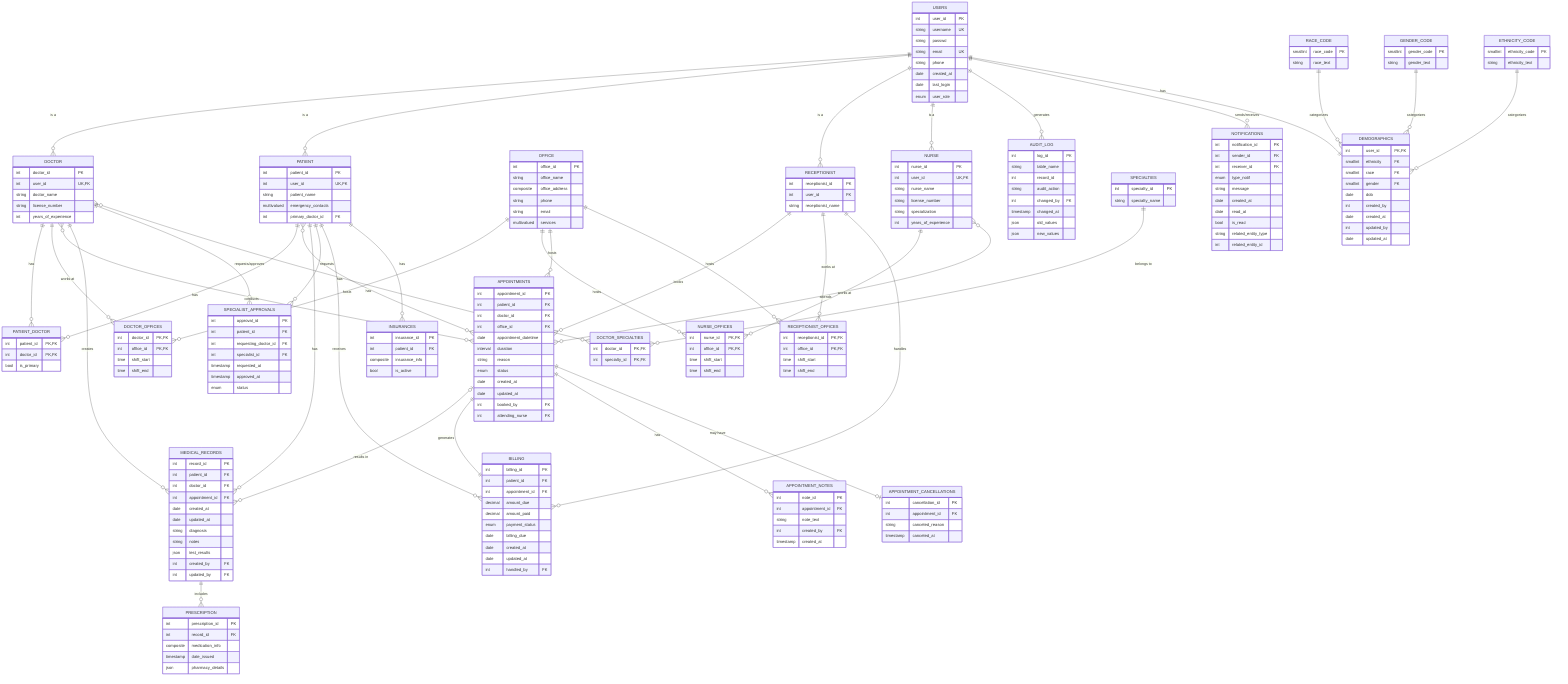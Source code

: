erDiagram
    USERS {
        int user_id PK
        string username UK
        string passwd
        string email UK
        string phone
        date created_at
        date last_login
        enum user_role
    }
    DOCTOR {
        int doctor_id PK
        int user_id UK, FK
        string doctor_name
        string license_number
        int years_of_experience
    }
    PATIENT {
        int patient_id PK
        int user_id UK, FK
        string patient_name
        multivalued emergency_contacts
        int primary_doctor_id FK
    }
    PATIENT_DOCTOR {
        int patient_id PK, FK
        int doctor_id PK, FK
        bool is_primary
    }
    OFFICE {
        int office_id PK
        string office_name
        composite office_address
        string phone
        string email
        multivalued services
    }
    DOCTOR_OFFICES {
        int doctor_id PK, FK
        int office_id PK, FK
        time shift_start
        time shift_end
    }
    NURSE_OFFICES {
        int nurse_id PK, FK
        int office_id PK, FK
        time shift_start
        time shift_end
    }
    RECEPTIONIST_OFFICES {
        int receptionist_id PK, FK
        int office_id PK, FK
        time shift_start
        time shift_end
    }
    APPOINTMENTS {
        int appointment_id PK
        int patient_id FK
        int doctor_id FK
        int office_id FK
        date appointment_datetime
        interval duration
        string reason
        enum status
        date created_at
        date updated_at
        int booked_by FK
        int attending_nurse FK
    }
    MEDICAL_RECORDS {
        int record_id PK
        int patient_id FK
        int doctor_id FK
        int appointment_id FK
        date created_at
        date updated_at
        string diagnosis
        string notes
        json test_results
        int created_by FK
        int updated_by FK
    }
    PRESCRIPTION {
        int prescription_id PK
        int record_id FK
        composite medication_info
        timestamp date_issued
        json pharmacy_details
    }
    SPECIALIST_APPROVALS {
        int approval_id PK
        int patient_id FK
        int requesting_doctor_id FK
        int specialist_id FK
        timestamp requested_at
        timestamp approved_at
        enum status
    }
    BILLING {
        int billing_id PK
        int patient_id FK
        int appointment_id FK
        decimal amount_due
        decimal amount_paid
        enum payment_status
        date billing_due
        date created_at
        date updated_at
        int handled_by FK
    }
    INSURANCES {
        int insurance_id PK
        int patient_id FK
        composite insurance_info
        bool is_active
    }
    AUDIT_LOG {
        int log_id PK
        string table_name
        int record_id
        string audit_action
        int changed_by FK
        timestamp changed_at
        json old_values
        json new_values
    }
    NOTIFICATIONS {
        int notification_id PK
        int sender_id FK
        int receiver_id FK
        enum type_notif
        string message
        date created_at
        date read_at
        bool is_read
        string related_entity_type
        int related_entity_id
    }
    DEMOGRAPHICS {
        int user_id PK, FK
        smallint ethnicity FK
        smallint race FK
        smallint gender FK
        date dob
        int created_by
        date created_at
        int updated_by
        date updated_at
    }
    SPECIALTIES {
        int specialty_id PK
        string specialty_name
    }
    RECEPTIONIST {
        int receptionist_id PK
        int user_id FK
        string receptionist_name
    }
    NURSE {
        int nurse_id PK
        int user_id UK, FK
        string nurse_name
        string license_number
        string specialization
        int years_of_experience
    }
    APPOINTMENT_NOTES {
        int note_id PK
        int appointment_id FK
        string note_text
        int created_by FK
        timestamp created_at
    }
    DOCTOR_SPECIALTIES {
        int doctor_id PK, FK
        int specialty_id PK, FK
    }
    APPOINTMENT_CANCELLATIONS {
        int cancellation_id PK
        int appointment_id FK
        string canceled_reason
        timestamp canceled_at
    }
    RACE_CODE {
        smallint race_code PK
        string race_text
    }
    GENDER_CODE {
        smallint gender_code PK
        string gender_text
    }
    ETHNICITY_CODE {
        smallint ethnicity_code PK
        string ethnicity_text
    }

    USERS ||--o{ DOCTOR : "is a"
    USERS ||--o{ PATIENT : "is a"
    USERS ||--o{ RECEPTIONIST : "is a"
    USERS ||--o{ NURSE : "is a"
    DOCTOR ||--o{ PATIENT_DOCTOR : "has"
    PATIENT ||--o{ PATIENT_DOCTOR : "has"
    DOCTOR ||--o{ DOCTOR_OFFICES : "works at"
    OFFICE ||--o{ DOCTOR_OFFICES : "hosts"
    NURSE ||--o{ NURSE_OFFICES : "works at"
    OFFICE ||--o{ NURSE_OFFICES : "hosts"
    PATIENT }o--o{ APPOINTMENTS : "has"
    DOCTOR }o--o{ APPOINTMENTS : "conducts"
    OFFICE ||--o{ APPOINTMENTS : "hosts"
    PATIENT ||--o{ MEDICAL_RECORDS : "has"
    DOCTOR ||--o{ MEDICAL_RECORDS : "creates"
    APPOINTMENTS |o--o{ MEDICAL_RECORDS : "results in"
    MEDICAL_RECORDS ||--o{ PRESCRIPTION : "includes"
    PATIENT ||--o{ SPECIALIST_APPROVALS : "requests"
    DOCTOR ||--o{ SPECIALIST_APPROVALS : "requests/approves"
    PATIENT ||--o{ BILLING : "receives"
    APPOINTMENTS ||--|| BILLING : "generates"
    PATIENT ||--o{ INSURANCES : "has"
    USERS ||--o{ AUDIT_LOG : "generates"
    USERS ||--o{ NOTIFICATIONS : "sends/receives"
    USERS ||--|| DEMOGRAPHICS : "has"
    DOCTOR }o--o{ DOCTOR_SPECIALTIES : "has"
    SPECIALTIES ||--o{ DOCTOR_SPECIALTIES : "belongs to"
    RECEPTIONIST ||--o{ APPOINTMENTS : "books"
    RECEPTIONIST ||--o{ RECEPTIONIST_OFFICES : "works at"
    OFFICE ||--o{ RECEPTIONIST_OFFICES : "hosts"
    NURSE }o--o{ APPOINTMENTS : "attends"
    APPOINTMENTS ||--o{ APPOINTMENT_NOTES : "has"
    APPOINTMENTS ||--o| APPOINTMENT_CANCELLATIONS : "may have"
    RECEPTIONIST ||--o{ BILLING : "handles"
    RACE_CODE ||--o{ DEMOGRAPHICS : "categorizes"
    GENDER_CODE ||--o{ DEMOGRAPHICS : "categorizes"
    ETHNICITY_CODE ||--o{ DEMOGRAPHICS : "categorizes"